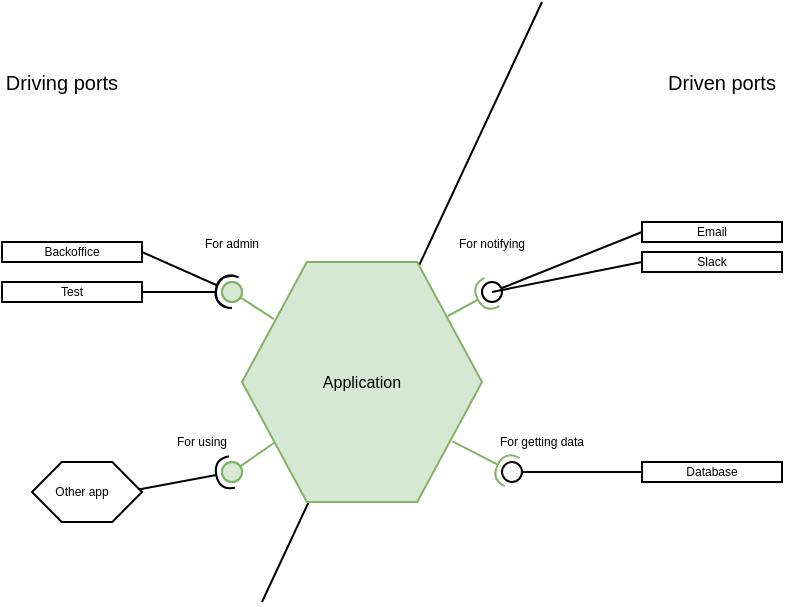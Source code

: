 <mxfile version="28.2.3">
  <diagram name="Page-1" id="IgD964iJOnV6OzrRSe_x">
    <mxGraphModel dx="891" dy="471" grid="1" gridSize="10" guides="1" tooltips="1" connect="1" arrows="1" fold="1" page="1" pageScale="1" pageWidth="827" pageHeight="1169" background="#FFFFFF" math="0" shadow="0">
      <root>
        <mxCell id="0" />
        <mxCell id="1" parent="0" />
        <mxCell id="2jk-eBSdWOUMMXmf7g27-6" value="" style="endArrow=none;html=1;rounded=0;" edge="1" parent="1">
          <mxGeometry width="50" height="50" relative="1" as="geometry">
            <mxPoint x="370" y="450" as="sourcePoint" />
            <mxPoint x="510" y="150" as="targetPoint" />
          </mxGeometry>
        </mxCell>
        <mxCell id="2jk-eBSdWOUMMXmf7g27-4" value="" style="verticalLabelPosition=bottom;verticalAlign=top;html=1;shape=hexagon;perimeter=hexagonPerimeter2;arcSize=6;size=0.27;labelBackgroundColor=light-dark(#99FF33,#EDEDED);fillColor=#d5e8d4;strokeColor=#82b366;rounded=0;" vertex="1" parent="1">
          <mxGeometry x="360" y="280" width="120" height="120" as="geometry" />
        </mxCell>
        <mxCell id="2jk-eBSdWOUMMXmf7g27-7" value="Driving ports" style="text;html=1;align=center;verticalAlign=middle;whiteSpace=wrap;rounded=0;fontSize=10;" vertex="1" parent="1">
          <mxGeometry x="240" y="180" width="60" height="20" as="geometry" />
        </mxCell>
        <mxCell id="2jk-eBSdWOUMMXmf7g27-8" value="Driven ports" style="text;html=1;align=center;verticalAlign=middle;whiteSpace=wrap;rounded=0;fontSize=10;" vertex="1" parent="1">
          <mxGeometry x="570" y="180" width="60" height="20" as="geometry" />
        </mxCell>
        <mxCell id="2jk-eBSdWOUMMXmf7g27-20" value="" style="rounded=0;orthogonalLoop=1;jettySize=auto;html=1;endArrow=halfCircle;endFill=0;endSize=6;strokeWidth=1;exitX=1;exitY=0.5;exitDx=0;exitDy=0;" edge="1" target="2jk-eBSdWOUMMXmf7g27-22" parent="1" source="2jk-eBSdWOUMMXmf7g27-26">
          <mxGeometry relative="1" as="geometry">
            <mxPoint x="280" y="240" as="sourcePoint" />
          </mxGeometry>
        </mxCell>
        <mxCell id="2jk-eBSdWOUMMXmf7g27-21" value="" style="rounded=0;orthogonalLoop=1;jettySize=auto;html=1;endArrow=oval;endFill=0;sourcePerimeterSpacing=0;targetPerimeterSpacing=0;endSize=10;exitX=0.133;exitY=0.238;exitDx=0;exitDy=0;exitPerimeter=0;fillColor=#d5e8d4;strokeColor=#82b366;" edge="1" target="2jk-eBSdWOUMMXmf7g27-22" parent="1" source="2jk-eBSdWOUMMXmf7g27-4">
          <mxGeometry relative="1" as="geometry">
            <mxPoint x="300" y="270" as="sourcePoint" />
          </mxGeometry>
        </mxCell>
        <mxCell id="2jk-eBSdWOUMMXmf7g27-22" value="" style="ellipse;whiteSpace=wrap;html=1;align=center;aspect=fixed;fillColor=#d5e8d4;strokeColor=#82b366;resizable=0;perimeter=centerPerimeter;rotatable=0;allowArrows=0;points=[];outlineConnect=1;rounded=0;" vertex="1" parent="1">
          <mxGeometry x="350" y="290" width="10" height="10" as="geometry" />
        </mxCell>
        <mxCell id="2jk-eBSdWOUMMXmf7g27-23" value="" style="rounded=0;orthogonalLoop=1;jettySize=auto;html=1;endArrow=halfCircle;endFill=0;endSize=6;strokeWidth=1;exitX=0.945;exitY=0.467;exitDx=0;exitDy=0;exitPerimeter=0;" edge="1" target="2jk-eBSdWOUMMXmf7g27-25" parent="1" source="2jk-eBSdWOUMMXmf7g27-41">
          <mxGeometry relative="1" as="geometry">
            <mxPoint x="330" y="430" as="sourcePoint" />
          </mxGeometry>
        </mxCell>
        <mxCell id="2jk-eBSdWOUMMXmf7g27-24" value="" style="rounded=0;orthogonalLoop=1;jettySize=auto;html=1;endArrow=oval;endFill=0;sourcePerimeterSpacing=0;targetPerimeterSpacing=0;endSize=10;exitX=0.133;exitY=0.754;exitDx=0;exitDy=0;exitPerimeter=0;fillColor=#d5e8d4;strokeColor=#82b366;" edge="1" target="2jk-eBSdWOUMMXmf7g27-25" parent="1" source="2jk-eBSdWOUMMXmf7g27-4">
          <mxGeometry relative="1" as="geometry">
            <mxPoint x="280" y="380" as="sourcePoint" />
          </mxGeometry>
        </mxCell>
        <mxCell id="2jk-eBSdWOUMMXmf7g27-25" value="" style="ellipse;whiteSpace=wrap;html=1;align=center;aspect=fixed;fillColor=#d5e8d4;strokeColor=#82b366;resizable=0;perimeter=centerPerimeter;rotatable=0;allowArrows=0;points=[];outlineConnect=1;rounded=0;" vertex="1" parent="1">
          <mxGeometry x="350" y="380" width="10" height="10" as="geometry" />
        </mxCell>
        <mxCell id="2jk-eBSdWOUMMXmf7g27-26" value="Backoffice" style="html=1;whiteSpace=wrap;fontSize=6;rounded=0;" vertex="1" parent="1">
          <mxGeometry x="240" y="270" width="70" height="10" as="geometry" />
        </mxCell>
        <mxCell id="2jk-eBSdWOUMMXmf7g27-27" value="Application" style="text;html=1;align=center;verticalAlign=middle;whiteSpace=wrap;rounded=0;fontSize=8;" vertex="1" parent="1">
          <mxGeometry x="390" y="330" width="60" height="20" as="geometry" />
        </mxCell>
        <mxCell id="2jk-eBSdWOUMMXmf7g27-28" value="" style="rounded=0;orthogonalLoop=1;jettySize=auto;html=1;endArrow=halfCircle;endFill=0;endSize=6;strokeWidth=1;exitX=0.858;exitY=0.225;exitDx=0;exitDy=0;exitPerimeter=0;fillColor=#d5e8d4;strokeColor=#82b366;" edge="1" target="2jk-eBSdWOUMMXmf7g27-30" parent="1" source="2jk-eBSdWOUMMXmf7g27-4">
          <mxGeometry relative="1" as="geometry">
            <mxPoint x="530" y="280" as="sourcePoint" />
          </mxGeometry>
        </mxCell>
        <mxCell id="2jk-eBSdWOUMMXmf7g27-29" value="" style="rounded=0;orthogonalLoop=1;jettySize=auto;html=1;endArrow=oval;endFill=0;sourcePerimeterSpacing=0;targetPerimeterSpacing=0;endSize=10;exitX=0;exitY=0.5;exitDx=0;exitDy=0;" edge="1" target="2jk-eBSdWOUMMXmf7g27-30" parent="1" source="2jk-eBSdWOUMMXmf7g27-47">
          <mxGeometry relative="1" as="geometry">
            <mxPoint x="550" y="340" as="sourcePoint" />
          </mxGeometry>
        </mxCell>
        <mxCell id="2jk-eBSdWOUMMXmf7g27-30" value="" style="ellipse;whiteSpace=wrap;html=1;align=center;aspect=fixed;fillColor=none;strokeColor=none;resizable=0;perimeter=centerPerimeter;rotatable=0;allowArrows=0;points=[];outlineConnect=1;rounded=0;" vertex="1" parent="1">
          <mxGeometry x="480" y="290" width="10" height="10" as="geometry" />
        </mxCell>
        <mxCell id="2jk-eBSdWOUMMXmf7g27-31" value="" style="rounded=0;orthogonalLoop=1;jettySize=auto;html=1;endArrow=halfCircle;endFill=0;endSize=6;strokeWidth=1;exitX=0.877;exitY=0.747;exitDx=0;exitDy=0;exitPerimeter=0;fillColor=#d5e8d4;strokeColor=#82b366;" edge="1" target="2jk-eBSdWOUMMXmf7g27-33" parent="1" source="2jk-eBSdWOUMMXmf7g27-4">
          <mxGeometry relative="1" as="geometry">
            <mxPoint x="470" y="420" as="sourcePoint" />
          </mxGeometry>
        </mxCell>
        <mxCell id="2jk-eBSdWOUMMXmf7g27-32" value="" style="rounded=0;orthogonalLoop=1;jettySize=auto;html=1;endArrow=oval;endFill=0;sourcePerimeterSpacing=0;targetPerimeterSpacing=0;endSize=10;exitX=0;exitY=0.5;exitDx=0;exitDy=0;" edge="1" target="2jk-eBSdWOUMMXmf7g27-33" parent="1" source="2jk-eBSdWOUMMXmf7g27-49">
          <mxGeometry relative="1" as="geometry">
            <mxPoint x="530" y="440" as="sourcePoint" />
          </mxGeometry>
        </mxCell>
        <mxCell id="2jk-eBSdWOUMMXmf7g27-33" value="" style="ellipse;whiteSpace=wrap;html=1;align=center;aspect=fixed;fillColor=none;strokeColor=none;resizable=0;perimeter=centerPerimeter;rotatable=0;allowArrows=0;points=[];outlineConnect=1;rounded=0;" vertex="1" parent="1">
          <mxGeometry x="490" y="380" width="10" height="10" as="geometry" />
        </mxCell>
        <mxCell id="2jk-eBSdWOUMMXmf7g27-34" value="For admin&lt;div&gt;&lt;br&gt;&lt;/div&gt;" style="text;html=1;align=center;verticalAlign=middle;whiteSpace=wrap;rounded=0;fontSize=6;rotation=0;" vertex="1" parent="1">
          <mxGeometry x="325" y="265" width="60" height="20" as="geometry" />
        </mxCell>
        <mxCell id="2jk-eBSdWOUMMXmf7g27-36" value="For using" style="text;html=1;align=center;verticalAlign=middle;whiteSpace=wrap;rounded=0;fontSize=6;rotation=0;" vertex="1" parent="1">
          <mxGeometry x="310" y="360" width="60" height="20" as="geometry" />
        </mxCell>
        <mxCell id="2jk-eBSdWOUMMXmf7g27-37" value="For notifying&lt;div&gt;&lt;br&gt;&lt;/div&gt;" style="text;html=1;align=center;verticalAlign=middle;whiteSpace=wrap;rounded=0;fontSize=6;rotation=0;" vertex="1" parent="1">
          <mxGeometry x="455" y="265" width="60" height="20" as="geometry" />
        </mxCell>
        <mxCell id="2jk-eBSdWOUMMXmf7g27-38" value="For getting data" style="text;html=1;align=center;verticalAlign=middle;whiteSpace=wrap;rounded=0;fontSize=6;rotation=0;" vertex="1" parent="1">
          <mxGeometry x="480" y="360" width="60" height="20" as="geometry" />
        </mxCell>
        <mxCell id="2jk-eBSdWOUMMXmf7g27-39" value="Test" style="html=1;whiteSpace=wrap;fontSize=6;rounded=0;" vertex="1" parent="1">
          <mxGeometry x="240" y="290" width="70" height="10" as="geometry" />
        </mxCell>
        <mxCell id="2jk-eBSdWOUMMXmf7g27-41" value="" style="verticalLabelPosition=bottom;verticalAlign=middle;html=1;shape=hexagon;perimeter=hexagonPerimeter2;arcSize=6;size=0.27;rounded=0;" vertex="1" parent="1">
          <mxGeometry x="255" y="380" width="55" height="30" as="geometry" />
        </mxCell>
        <mxCell id="2jk-eBSdWOUMMXmf7g27-42" value="&lt;div&gt;Other app&lt;/div&gt;" style="text;html=1;align=center;verticalAlign=middle;whiteSpace=wrap;rounded=0;fontSize=6;rotation=0;" vertex="1" parent="1">
          <mxGeometry x="250" y="385" width="60" height="20" as="geometry" />
        </mxCell>
        <mxCell id="2jk-eBSdWOUMMXmf7g27-45" value="" style="rounded=0;orthogonalLoop=1;jettySize=auto;html=1;endArrow=halfCircle;endFill=0;endSize=6;strokeWidth=1;fontSize=12;curved=1;entryX=0.4;entryY=0.9;entryDx=0;entryDy=0;entryPerimeter=0;exitX=1;exitY=0.5;exitDx=0;exitDy=0;" edge="1" target="2jk-eBSdWOUMMXmf7g27-22" parent="1" source="2jk-eBSdWOUMMXmf7g27-39">
          <mxGeometry relative="1" as="geometry">
            <mxPoint x="395" y="355" as="sourcePoint" />
          </mxGeometry>
        </mxCell>
        <mxCell id="2jk-eBSdWOUMMXmf7g27-46" value="" style="ellipse;whiteSpace=wrap;html=1;align=center;aspect=fixed;fillColor=none;strokeColor=none;resizable=0;perimeter=centerPerimeter;rotatable=0;allowArrows=0;points=[];outlineConnect=1;rounded=0;" vertex="1" parent="1">
          <mxGeometry x="370" y="350" width="10" height="10" as="geometry" />
        </mxCell>
        <mxCell id="2jk-eBSdWOUMMXmf7g27-47" value="Email" style="html=1;whiteSpace=wrap;fontSize=6;rounded=0;" vertex="1" parent="1">
          <mxGeometry x="560" y="260" width="70" height="10" as="geometry" />
        </mxCell>
        <mxCell id="2jk-eBSdWOUMMXmf7g27-48" value="Slack" style="html=1;whiteSpace=wrap;fontSize=6;rounded=0;" vertex="1" parent="1">
          <mxGeometry x="560" y="275" width="70" height="10" as="geometry" />
        </mxCell>
        <mxCell id="2jk-eBSdWOUMMXmf7g27-49" value="Database" style="html=1;whiteSpace=wrap;fontSize=6;rounded=0;" vertex="1" parent="1">
          <mxGeometry x="560" y="380" width="70" height="10" as="geometry" />
        </mxCell>
        <mxCell id="2jk-eBSdWOUMMXmf7g27-51" value="" style="ellipse;whiteSpace=wrap;html=1;align=center;aspect=fixed;fillColor=none;strokeColor=none;resizable=0;perimeter=centerPerimeter;rotatable=0;allowArrows=0;points=[];outlineConnect=1;rounded=0;" vertex="1" parent="1">
          <mxGeometry x="370" y="350" width="10" height="10" as="geometry" />
        </mxCell>
        <mxCell id="2jk-eBSdWOUMMXmf7g27-52" value="" style="endArrow=none;html=1;rounded=0;exitX=1.05;exitY=0.25;exitDx=0;exitDy=0;exitPerimeter=0;entryX=0;entryY=0.5;entryDx=0;entryDy=0;" edge="1" parent="1" source="2jk-eBSdWOUMMXmf7g27-30" target="2jk-eBSdWOUMMXmf7g27-48">
          <mxGeometry width="50" height="50" relative="1" as="geometry">
            <mxPoint x="560" y="320" as="sourcePoint" />
            <mxPoint x="610" y="330" as="targetPoint" />
          </mxGeometry>
        </mxCell>
      </root>
    </mxGraphModel>
  </diagram>
</mxfile>
